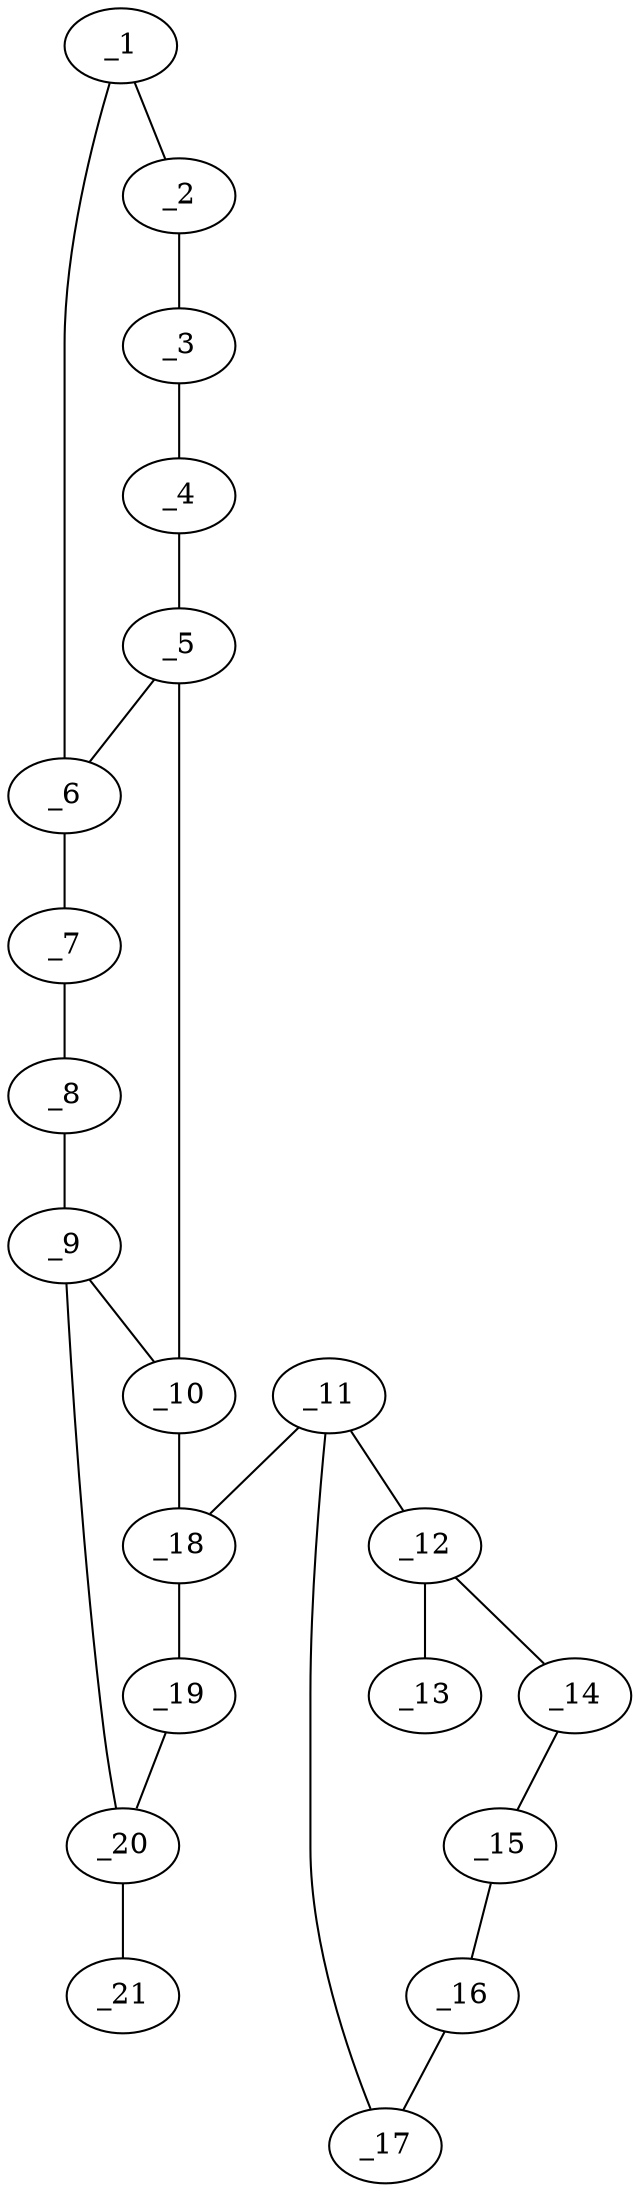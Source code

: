 graph molid625642 {
	_1	 [charge=0,
		chem=1,
		symbol="C  ",
		x="7.5054",
		y="0.049"];
	_2	 [charge=0,
		chem=1,
		symbol="C  ",
		x="7.5054",
		y="1.049"];
	_1 -- _2	 [valence=1];
	_6	 [charge=0,
		chem=1,
		symbol="C  ",
		x="6.6394",
		y="-0.451"];
	_1 -- _6	 [valence=2];
	_3	 [charge=0,
		chem=1,
		symbol="C  ",
		x="6.6394",
		y="1.549"];
	_2 -- _3	 [valence=2];
	_4	 [charge=0,
		chem=1,
		symbol="C  ",
		x="5.7734",
		y="1.049"];
	_3 -- _4	 [valence=1];
	_5	 [charge=0,
		chem=1,
		symbol="C  ",
		x="5.7734",
		y="0.049"];
	_4 -- _5	 [valence=2];
	_5 -- _6	 [valence=1];
	_10	 [charge=0,
		chem=1,
		symbol="C  ",
		x="4.9074",
		y="-0.4511"];
	_5 -- _10	 [valence=1];
	_7	 [charge=0,
		chem=1,
		symbol="C  ",
		x="6.6394",
		y="-1.451"];
	_6 -- _7	 [valence=1];
	_8	 [charge=0,
		chem=1,
		symbol="C  ",
		x="5.7734",
		y="-1.951"];
	_7 -- _8	 [valence=2];
	_9	 [charge=0,
		chem=1,
		symbol="C  ",
		x="4.9074",
		y="-1.4511"];
	_8 -- _9	 [valence=1];
	_9 -- _10	 [valence=2];
	_20	 [charge=0,
		chem=1,
		symbol="C  ",
		x="3.9563",
		y="-1.7601"];
	_9 -- _20	 [valence=1];
	_18	 [charge=0,
		chem=1,
		symbol="C  ",
		x="3.9563",
		y="-0.142"];
	_10 -- _18	 [valence=1];
	_11	 [charge=0,
		chem=1,
		symbol="C  ",
		x="3.6473",
		y="0.809"];
	_12	 [charge=0,
		chem=1,
		symbol="C  ",
		x="2.6691",
		y="1.0169"];
	_11 -- _12	 [valence=1];
	_17	 [charge=0,
		chem=1,
		symbol="C  ",
		x="4.3164",
		y="1.5522"];
	_11 -- _17	 [valence=2];
	_11 -- _18	 [valence=1];
	_13	 [charge=0,
		chem=1,
		symbol="C  ",
		x=2,
		y="0.2738"];
	_12 -- _13	 [valence=1];
	_14	 [charge=0,
		chem=1,
		symbol="C  ",
		x="2.3601",
		y="1.968"];
	_12 -- _14	 [valence=2];
	_15	 [charge=0,
		chem=1,
		symbol="C  ",
		x="3.0292",
		y="2.7111"];
	_14 -- _15	 [valence=1];
	_16	 [charge=0,
		chem=1,
		symbol="C  ",
		x="4.0074",
		y="2.5032"];
	_15 -- _16	 [valence=2];
	_16 -- _17	 [valence=1];
	_19	 [charge=0,
		chem=2,
		symbol="O  ",
		x="3.3685",
		y="-0.9511"];
	_18 -- _19	 [valence=1];
	_19 -- _20	 [valence=1];
	_21	 [charge=0,
		chem=2,
		symbol="O  ",
		x="3.6473",
		y="-2.7111"];
	_20 -- _21	 [valence=2];
}
